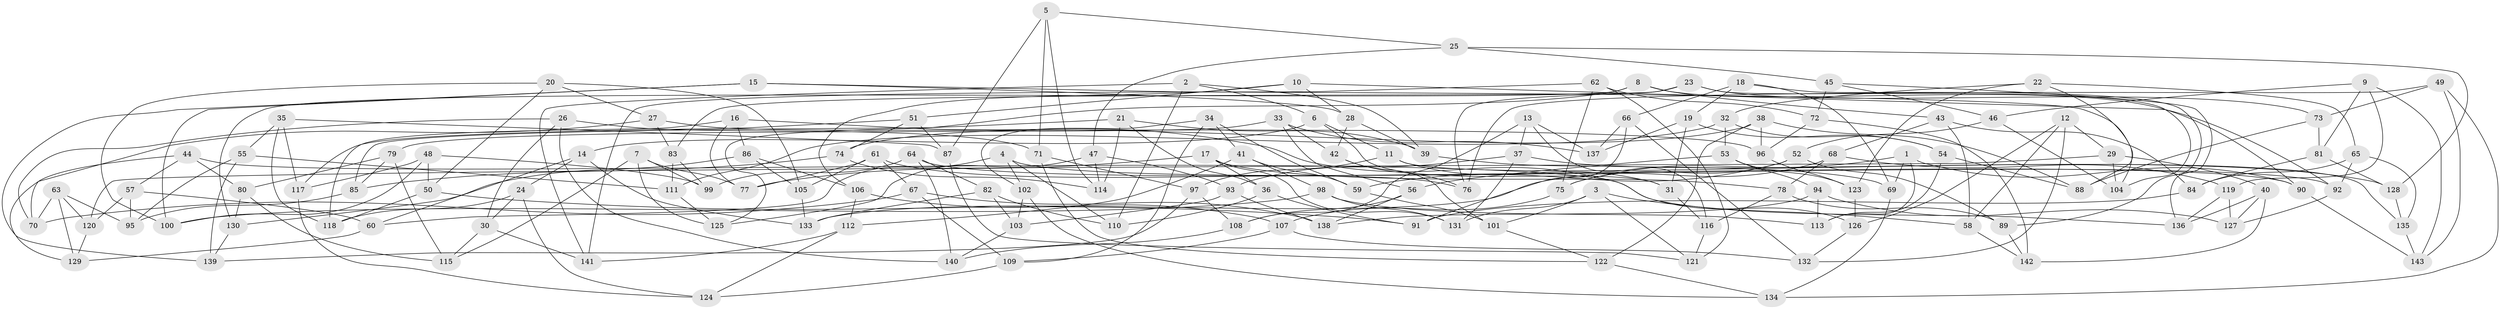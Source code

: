 // coarse degree distribution, {4: 0.77, 5: 0.08, 3: 0.05, 7: 0.01, 6: 0.01, 8: 0.04, 14: 0.01, 9: 0.02, 12: 0.01}
// Generated by graph-tools (version 1.1) at 2025/02/03/04/25 22:02:24]
// undirected, 143 vertices, 286 edges
graph export_dot {
graph [start="1"]
  node [color=gray90,style=filled];
  1;
  2;
  3;
  4;
  5;
  6;
  7;
  8;
  9;
  10;
  11;
  12;
  13;
  14;
  15;
  16;
  17;
  18;
  19;
  20;
  21;
  22;
  23;
  24;
  25;
  26;
  27;
  28;
  29;
  30;
  31;
  32;
  33;
  34;
  35;
  36;
  37;
  38;
  39;
  40;
  41;
  42;
  43;
  44;
  45;
  46;
  47;
  48;
  49;
  50;
  51;
  52;
  53;
  54;
  55;
  56;
  57;
  58;
  59;
  60;
  61;
  62;
  63;
  64;
  65;
  66;
  67;
  68;
  69;
  70;
  71;
  72;
  73;
  74;
  75;
  76;
  77;
  78;
  79;
  80;
  81;
  82;
  83;
  84;
  85;
  86;
  87;
  88;
  89;
  90;
  91;
  92;
  93;
  94;
  95;
  96;
  97;
  98;
  99;
  100;
  101;
  102;
  103;
  104;
  105;
  106;
  107;
  108;
  109;
  110;
  111;
  112;
  113;
  114;
  115;
  116;
  117;
  118;
  119;
  120;
  121;
  122;
  123;
  124;
  125;
  126;
  127;
  128;
  129;
  130;
  131;
  132;
  133;
  134;
  135;
  136;
  137;
  138;
  139;
  140;
  141;
  142;
  143;
  1 -- 75;
  1 -- 90;
  1 -- 113;
  1 -- 69;
  2 -- 141;
  2 -- 110;
  2 -- 6;
  2 -- 39;
  3 -- 121;
  3 -- 58;
  3 -- 131;
  3 -- 101;
  4 -- 102;
  4 -- 110;
  4 -- 92;
  4 -- 60;
  5 -- 25;
  5 -- 71;
  5 -- 87;
  5 -- 114;
  6 -- 31;
  6 -- 11;
  6 -- 14;
  7 -- 125;
  7 -- 115;
  7 -- 77;
  7 -- 99;
  8 -- 130;
  8 -- 90;
  8 -- 125;
  8 -- 43;
  9 -- 143;
  9 -- 119;
  9 -- 81;
  9 -- 46;
  10 -- 51;
  10 -- 28;
  10 -- 92;
  10 -- 106;
  11 -- 97;
  11 -- 135;
  11 -- 31;
  12 -- 126;
  12 -- 58;
  12 -- 29;
  12 -- 132;
  13 -- 108;
  13 -- 116;
  13 -- 37;
  13 -- 137;
  14 -- 24;
  14 -- 133;
  14 -- 60;
  15 -- 139;
  15 -- 100;
  15 -- 104;
  15 -- 28;
  16 -- 126;
  16 -- 118;
  16 -- 77;
  16 -- 86;
  17 -- 77;
  17 -- 131;
  17 -- 78;
  17 -- 36;
  18 -- 19;
  18 -- 69;
  18 -- 66;
  18 -- 89;
  19 -- 31;
  19 -- 54;
  19 -- 137;
  20 -- 100;
  20 -- 27;
  20 -- 50;
  20 -- 105;
  21 -- 36;
  21 -- 85;
  21 -- 39;
  21 -- 114;
  22 -- 88;
  22 -- 123;
  22 -- 65;
  22 -- 32;
  23 -- 83;
  23 -- 73;
  23 -- 76;
  23 -- 104;
  24 -- 124;
  24 -- 30;
  24 -- 118;
  25 -- 47;
  25 -- 128;
  25 -- 45;
  26 -- 30;
  26 -- 70;
  26 -- 71;
  26 -- 140;
  27 -- 96;
  27 -- 70;
  27 -- 83;
  28 -- 39;
  28 -- 42;
  29 -- 104;
  29 -- 40;
  29 -- 120;
  30 -- 141;
  30 -- 115;
  31 -- 116;
  32 -- 53;
  32 -- 111;
  32 -- 54;
  33 -- 42;
  33 -- 137;
  33 -- 79;
  33 -- 56;
  34 -- 102;
  34 -- 59;
  34 -- 109;
  34 -- 41;
  35 -- 55;
  35 -- 117;
  35 -- 118;
  35 -- 87;
  36 -- 91;
  36 -- 110;
  37 -- 93;
  37 -- 131;
  37 -- 128;
  38 -- 74;
  38 -- 96;
  38 -- 88;
  38 -- 122;
  39 -- 69;
  40 -- 127;
  40 -- 136;
  40 -- 142;
  41 -- 59;
  41 -- 98;
  41 -- 112;
  42 -- 101;
  42 -- 76;
  43 -- 68;
  43 -- 58;
  43 -- 84;
  44 -- 136;
  44 -- 129;
  44 -- 57;
  44 -- 80;
  45 -- 72;
  45 -- 136;
  45 -- 46;
  46 -- 104;
  46 -- 52;
  47 -- 93;
  47 -- 125;
  47 -- 114;
  48 -- 117;
  48 -- 50;
  48 -- 100;
  48 -- 99;
  49 -- 76;
  49 -- 143;
  49 -- 134;
  49 -- 73;
  50 -- 91;
  50 -- 118;
  51 -- 87;
  51 -- 117;
  51 -- 74;
  52 -- 75;
  52 -- 89;
  52 -- 59;
  53 -- 94;
  53 -- 56;
  53 -- 123;
  54 -- 88;
  54 -- 113;
  55 -- 111;
  55 -- 95;
  55 -- 139;
  56 -- 108;
  56 -- 138;
  57 -- 95;
  57 -- 120;
  57 -- 60;
  58 -- 142;
  59 -- 101;
  60 -- 129;
  61 -- 76;
  61 -- 77;
  61 -- 105;
  61 -- 67;
  62 -- 121;
  62 -- 141;
  62 -- 75;
  62 -- 72;
  63 -- 70;
  63 -- 120;
  63 -- 129;
  63 -- 95;
  64 -- 82;
  64 -- 140;
  64 -- 90;
  64 -- 99;
  65 -- 84;
  65 -- 135;
  65 -- 92;
  66 -- 132;
  66 -- 91;
  66 -- 137;
  67 -- 109;
  67 -- 70;
  67 -- 138;
  68 -- 78;
  68 -- 133;
  68 -- 119;
  69 -- 134;
  71 -- 97;
  71 -- 122;
  72 -- 96;
  72 -- 142;
  73 -- 81;
  73 -- 88;
  74 -- 114;
  74 -- 85;
  75 -- 107;
  78 -- 116;
  78 -- 89;
  79 -- 115;
  79 -- 80;
  79 -- 85;
  80 -- 130;
  80 -- 115;
  81 -- 84;
  81 -- 128;
  82 -- 133;
  82 -- 110;
  82 -- 103;
  83 -- 99;
  83 -- 111;
  84 -- 91;
  85 -- 95;
  86 -- 130;
  86 -- 105;
  86 -- 106;
  87 -- 121;
  89 -- 142;
  90 -- 143;
  92 -- 127;
  93 -- 138;
  93 -- 103;
  94 -- 138;
  94 -- 113;
  94 -- 127;
  96 -- 123;
  97 -- 139;
  97 -- 108;
  98 -- 100;
  98 -- 113;
  98 -- 131;
  101 -- 122;
  102 -- 103;
  102 -- 134;
  103 -- 140;
  105 -- 133;
  106 -- 107;
  106 -- 112;
  107 -- 132;
  107 -- 109;
  108 -- 140;
  109 -- 124;
  111 -- 125;
  112 -- 124;
  112 -- 141;
  116 -- 121;
  117 -- 124;
  119 -- 136;
  119 -- 127;
  120 -- 129;
  122 -- 134;
  123 -- 126;
  126 -- 132;
  128 -- 135;
  130 -- 139;
  135 -- 143;
}
